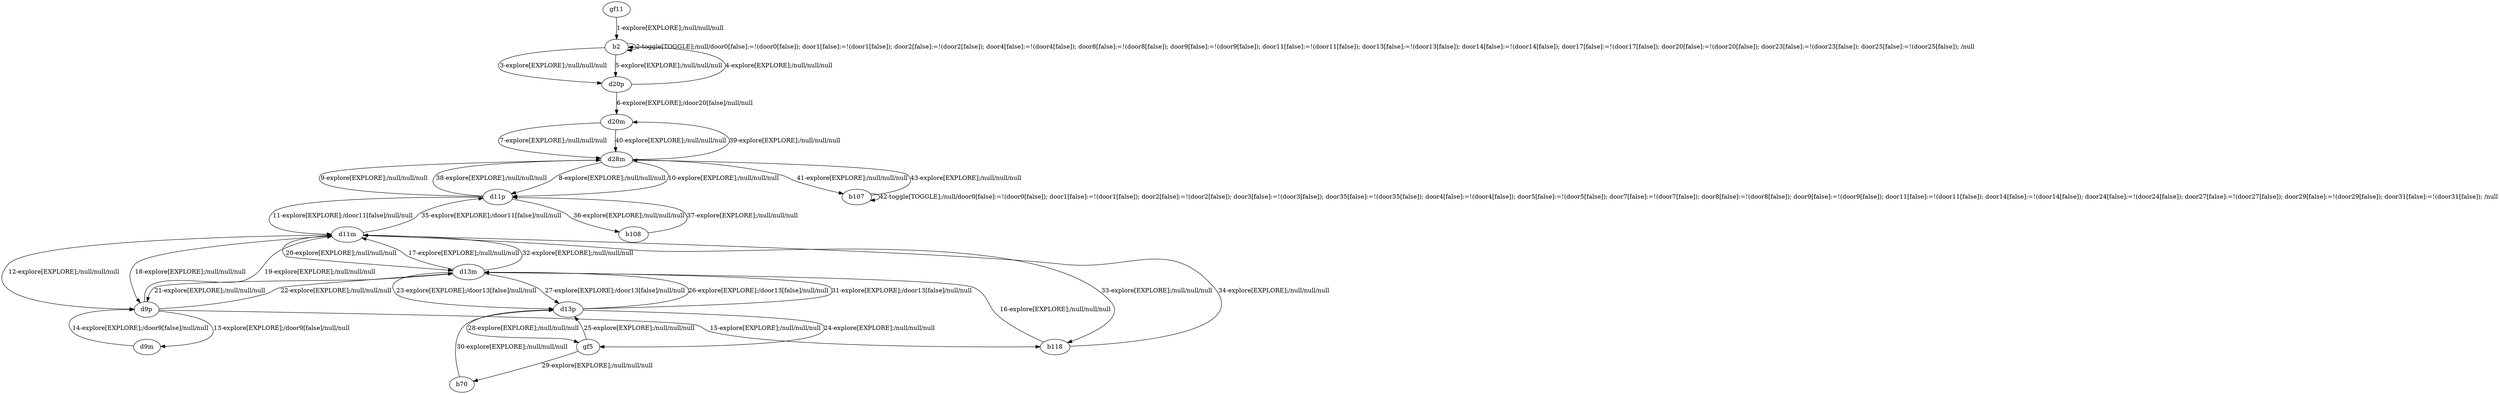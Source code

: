 # Total number of goals covered by this test: 1
# d28m --> d20m

digraph g {
"gf11" -> "b2" [label = "1-explore[EXPLORE];/null/null/null"];
"b2" -> "b2" [label = "2-toggle[TOGGLE];/null/door0[false]:=!(door0[false]); door1[false]:=!(door1[false]); door2[false]:=!(door2[false]); door4[false]:=!(door4[false]); door8[false]:=!(door8[false]); door9[false]:=!(door9[false]); door11[false]:=!(door11[false]); door13[false]:=!(door13[false]); door14[false]:=!(door14[false]); door17[false]:=!(door17[false]); door20[false]:=!(door20[false]); door23[false]:=!(door23[false]); door25[false]:=!(door25[false]); /null"];
"b2" -> "d20p" [label = "3-explore[EXPLORE];/null/null/null"];
"d20p" -> "b2" [label = "4-explore[EXPLORE];/null/null/null"];
"b2" -> "d20p" [label = "5-explore[EXPLORE];/null/null/null"];
"d20p" -> "d20m" [label = "6-explore[EXPLORE];/door20[false]/null/null"];
"d20m" -> "d28m" [label = "7-explore[EXPLORE];/null/null/null"];
"d28m" -> "d11p" [label = "8-explore[EXPLORE];/null/null/null"];
"d11p" -> "d28m" [label = "9-explore[EXPLORE];/null/null/null"];
"d28m" -> "d11p" [label = "10-explore[EXPLORE];/null/null/null"];
"d11p" -> "d11m" [label = "11-explore[EXPLORE];/door11[false]/null/null"];
"d11m" -> "d9p" [label = "12-explore[EXPLORE];/null/null/null"];
"d9p" -> "d9m" [label = "13-explore[EXPLORE];/door9[false]/null/null"];
"d9m" -> "d9p" [label = "14-explore[EXPLORE];/door9[false]/null/null"];
"d9p" -> "b118" [label = "15-explore[EXPLORE];/null/null/null"];
"b118" -> "d13m" [label = "16-explore[EXPLORE];/null/null/null"];
"d13m" -> "d11m" [label = "17-explore[EXPLORE];/null/null/null"];
"d11m" -> "d9p" [label = "18-explore[EXPLORE];/null/null/null"];
"d9p" -> "d11m" [label = "19-explore[EXPLORE];/null/null/null"];
"d11m" -> "d13m" [label = "20-explore[EXPLORE];/null/null/null"];
"d13m" -> "d9p" [label = "21-explore[EXPLORE];/null/null/null"];
"d9p" -> "d13m" [label = "22-explore[EXPLORE];/null/null/null"];
"d13m" -> "d13p" [label = "23-explore[EXPLORE];/door13[false]/null/null"];
"d13p" -> "gf5" [label = "24-explore[EXPLORE];/null/null/null"];
"gf5" -> "d13p" [label = "25-explore[EXPLORE];/null/null/null"];
"d13p" -> "d13m" [label = "26-explore[EXPLORE];/door13[false]/null/null"];
"d13m" -> "d13p" [label = "27-explore[EXPLORE];/door13[false]/null/null"];
"d13p" -> "gf5" [label = "28-explore[EXPLORE];/null/null/null"];
"gf5" -> "b70" [label = "29-explore[EXPLORE];/null/null/null"];
"b70" -> "d13p" [label = "30-explore[EXPLORE];/null/null/null"];
"d13p" -> "d13m" [label = "31-explore[EXPLORE];/door13[false]/null/null"];
"d13m" -> "d11m" [label = "32-explore[EXPLORE];/null/null/null"];
"d11m" -> "b118" [label = "33-explore[EXPLORE];/null/null/null"];
"b118" -> "d11m" [label = "34-explore[EXPLORE];/null/null/null"];
"d11m" -> "d11p" [label = "35-explore[EXPLORE];/door11[false]/null/null"];
"d11p" -> "b108" [label = "36-explore[EXPLORE];/null/null/null"];
"b108" -> "d11p" [label = "37-explore[EXPLORE];/null/null/null"];
"d11p" -> "d28m" [label = "38-explore[EXPLORE];/null/null/null"];
"d28m" -> "d20m" [label = "39-explore[EXPLORE];/null/null/null"];
"d20m" -> "d28m" [label = "40-explore[EXPLORE];/null/null/null"];
"d28m" -> "b107" [label = "41-explore[EXPLORE];/null/null/null"];
"b107" -> "b107" [label = "42-toggle[TOGGLE];/null/door0[false]:=!(door0[false]); door1[false]:=!(door1[false]); door2[false]:=!(door2[false]); door3[false]:=!(door3[false]); door35[false]:=!(door35[false]); door4[false]:=!(door4[false]); door5[false]:=!(door5[false]); door7[false]:=!(door7[false]); door8[false]:=!(door8[false]); door9[false]:=!(door9[false]); door11[false]:=!(door11[false]); door14[false]:=!(door14[false]); door24[false]:=!(door24[false]); door27[false]:=!(door27[false]); door29[false]:=!(door29[false]); door31[false]:=!(door31[false]); /null"];
"b107" -> "d28m" [label = "43-explore[EXPLORE];/null/null/null"];
}